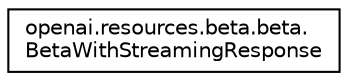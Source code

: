 digraph "Graphical Class Hierarchy"
{
 // LATEX_PDF_SIZE
  edge [fontname="Helvetica",fontsize="10",labelfontname="Helvetica",labelfontsize="10"];
  node [fontname="Helvetica",fontsize="10",shape=record];
  rankdir="LR";
  Node0 [label="openai.resources.beta.beta.\lBetaWithStreamingResponse",height=0.2,width=0.4,color="black", fillcolor="white", style="filled",URL="$classopenai_1_1resources_1_1beta_1_1beta_1_1BetaWithStreamingResponse.html",tooltip=" "];
}
